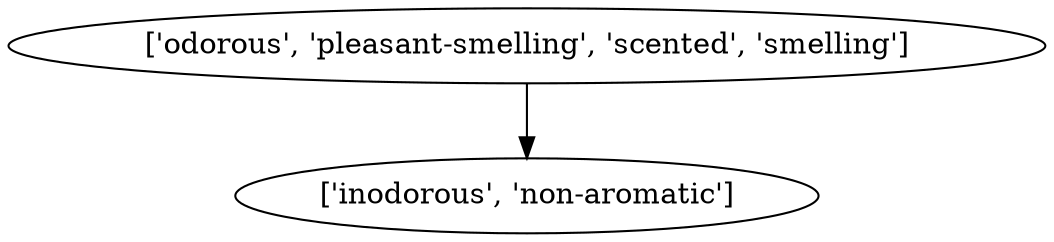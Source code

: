 strict digraph  {
	"['odorous', 'pleasant-smelling', 'scented', 'smelling']" -> "['inodorous', 'non-aromatic']";
}

